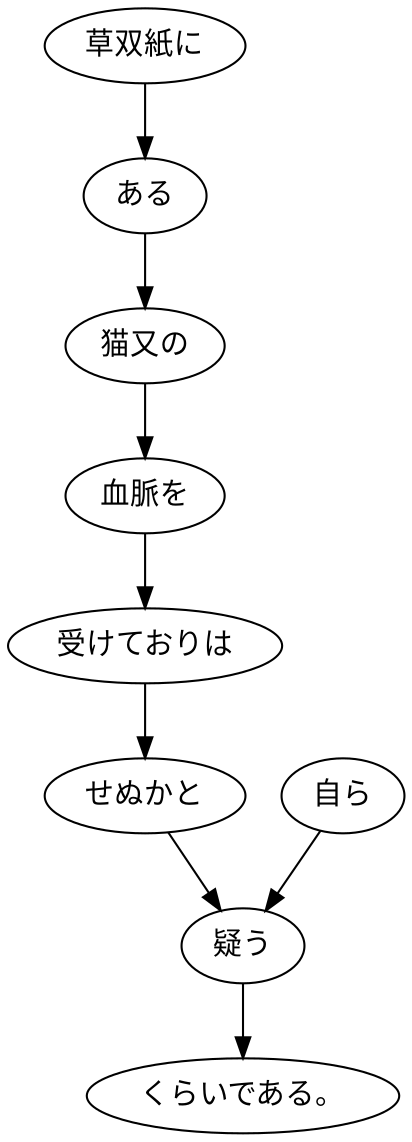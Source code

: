digraph graph1841 {
	node0 [label="草双紙に"];
	node1 [label="ある"];
	node2 [label="猫又の"];
	node3 [label="血脈を"];
	node4 [label="受けておりは"];
	node5 [label="せぬかと"];
	node6 [label="自ら"];
	node7 [label="疑う"];
	node8 [label="くらいである。"];
	node0 -> node1;
	node1 -> node2;
	node2 -> node3;
	node3 -> node4;
	node4 -> node5;
	node5 -> node7;
	node6 -> node7;
	node7 -> node8;
}
